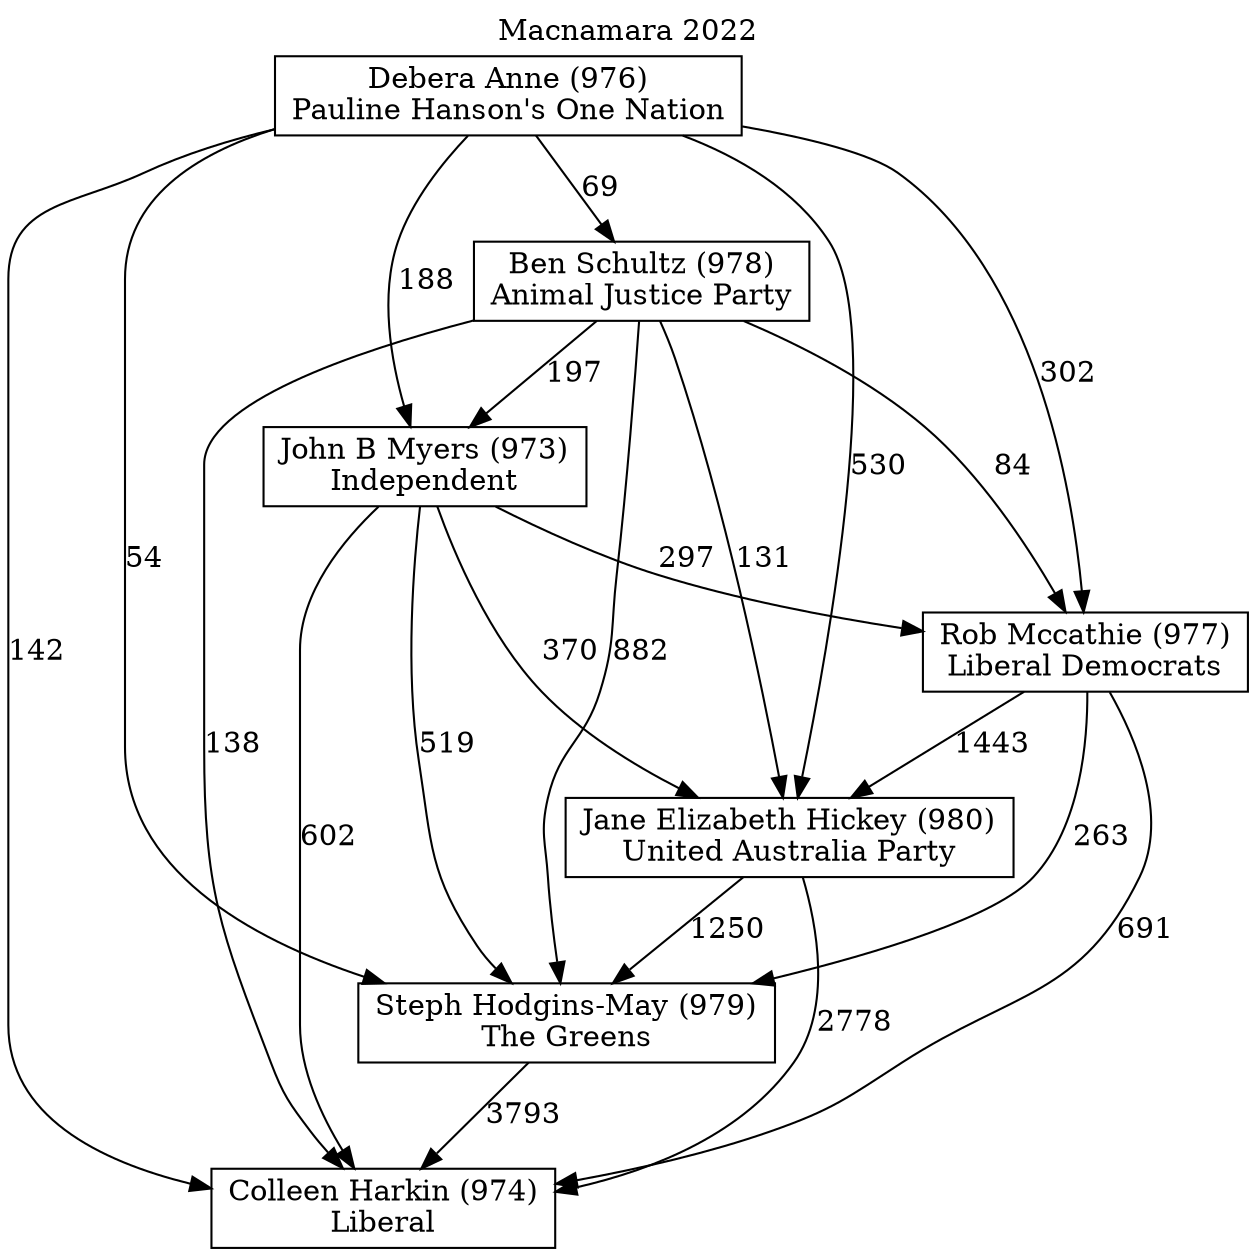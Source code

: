 // House preference flow
digraph "Colleen Harkin (974)_Macnamara_2022" {
	graph [label="Macnamara 2022" labelloc=t mclimit=10]
	node [shape=box]
	"Colleen Harkin (974)" [label="Colleen Harkin (974)
Liberal"]
	"Steph Hodgins-May (979)" [label="Steph Hodgins-May (979)
The Greens"]
	"Jane Elizabeth Hickey (980)" [label="Jane Elizabeth Hickey (980)
United Australia Party"]
	"Rob Mccathie (977)" [label="Rob Mccathie (977)
Liberal Democrats"]
	"John B Myers (973)" [label="John B Myers (973)
Independent"]
	"Ben Schultz (978)" [label="Ben Schultz (978)
Animal Justice Party"]
	"Debera Anne (976)" [label="Debera Anne (976)
Pauline Hanson's One Nation"]
	"Steph Hodgins-May (979)" -> "Colleen Harkin (974)" [label=3793]
	"Jane Elizabeth Hickey (980)" -> "Steph Hodgins-May (979)" [label=1250]
	"Rob Mccathie (977)" -> "Jane Elizabeth Hickey (980)" [label=1443]
	"John B Myers (973)" -> "Rob Mccathie (977)" [label=297]
	"Ben Schultz (978)" -> "John B Myers (973)" [label=197]
	"Debera Anne (976)" -> "Ben Schultz (978)" [label=69]
	"Jane Elizabeth Hickey (980)" -> "Colleen Harkin (974)" [label=2778]
	"Rob Mccathie (977)" -> "Colleen Harkin (974)" [label=691]
	"John B Myers (973)" -> "Colleen Harkin (974)" [label=602]
	"Ben Schultz (978)" -> "Colleen Harkin (974)" [label=138]
	"Debera Anne (976)" -> "Colleen Harkin (974)" [label=142]
	"Debera Anne (976)" -> "John B Myers (973)" [label=188]
	"Ben Schultz (978)" -> "Rob Mccathie (977)" [label=84]
	"Debera Anne (976)" -> "Rob Mccathie (977)" [label=302]
	"John B Myers (973)" -> "Jane Elizabeth Hickey (980)" [label=370]
	"Ben Schultz (978)" -> "Jane Elizabeth Hickey (980)" [label=131]
	"Debera Anne (976)" -> "Jane Elizabeth Hickey (980)" [label=530]
	"Rob Mccathie (977)" -> "Steph Hodgins-May (979)" [label=263]
	"John B Myers (973)" -> "Steph Hodgins-May (979)" [label=519]
	"Ben Schultz (978)" -> "Steph Hodgins-May (979)" [label=882]
	"Debera Anne (976)" -> "Steph Hodgins-May (979)" [label=54]
}

